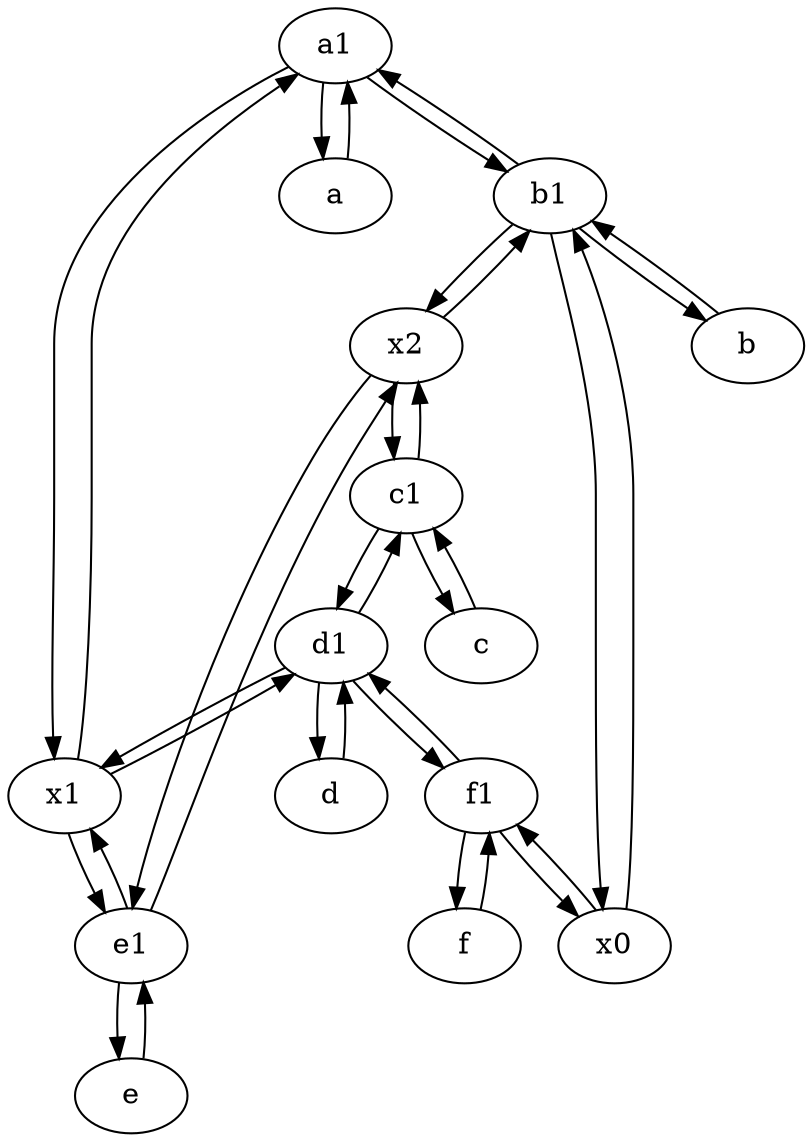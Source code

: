 digraph  {
	a1 [pos="40,15!"];
	x2;
	x0;
	b1 [pos="45,20!"];
	d1 [pos="25,30!"];
	e1 [pos="25,45!"];
	f [pos="15,45!"];
	a [pos="40,10!"];
	e [pos="30,50!"];
	d [pos="20,30!"];
	c [pos="20,10!"];
	f1;
	b [pos="50,20!"];
	c1 [pos="30,15!"];
	x1;
	e1 -> e;
	e -> e1;
	c1 -> d1;
	x1 -> d1;
	a1 -> b1;
	d1 -> c1;
	b -> b1;
	f1 -> d1;
	c1 -> c;
	x1 -> a1;
	d -> d1;
	x2 -> e1;
	a1 -> x1;
	x2 -> b1;
	d1 -> f1;
	x0 -> b1;
	a1 -> a;
	c -> c1;
	b1 -> a1;
	e1 -> x2;
	f1 -> f;
	x1 -> e1;
	f -> f1;
	x0 -> f1;
	c1 -> x2;
	x2 -> c1;
	b1 -> x0;
	b1 -> b;
	d1 -> x1;
	d1 -> d;
	a -> a1;
	e1 -> x1;
	b1 -> x2;
	f1 -> x0;

	}